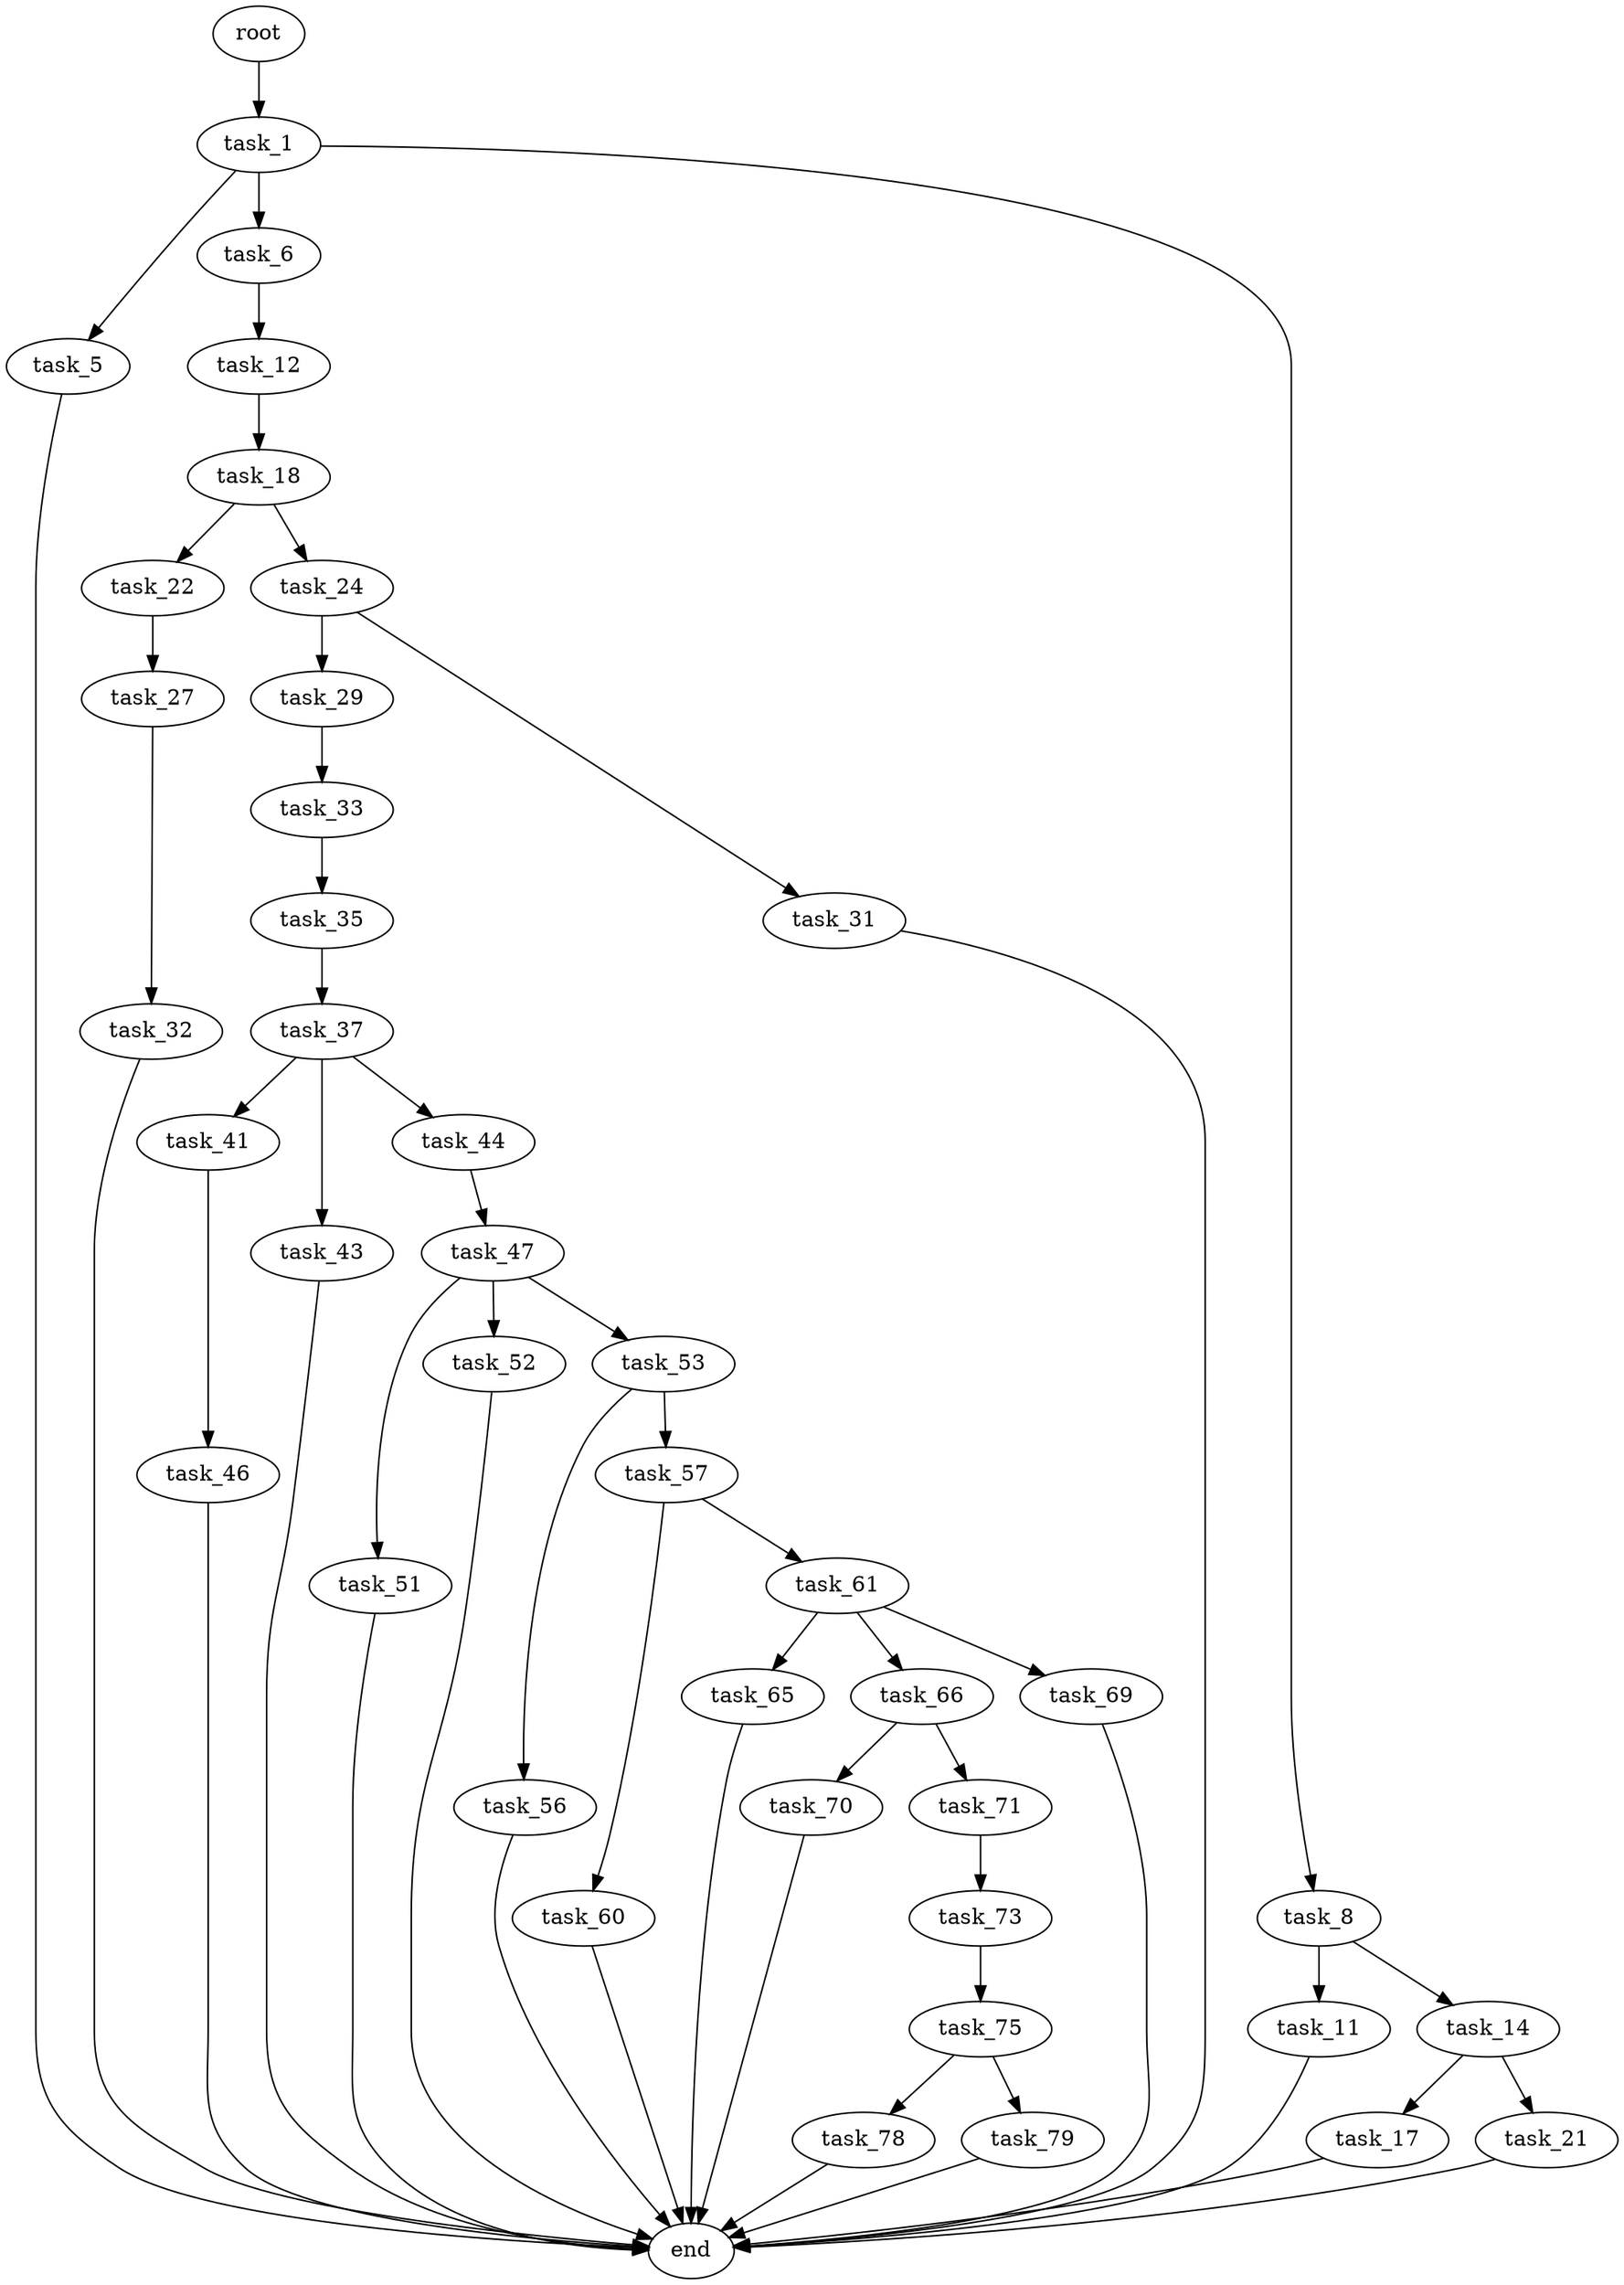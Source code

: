 digraph G {
  root [size="0.000000"];
  task_1 [size="1073741824000.000000"];
  task_5 [size="170211573975.000000"];
  task_6 [size="5786996394.000000"];
  task_8 [size="368293445632.000000"];
  end [size="0.000000"];
  task_12 [size="28991029248.000000"];
  task_11 [size="22078039423.000000"];
  task_14 [size="498421536808.000000"];
  task_18 [size="6090064720.000000"];
  task_17 [size="47088792872.000000"];
  task_21 [size="230848144359.000000"];
  task_22 [size="336089903482.000000"];
  task_24 [size="134217728000.000000"];
  task_27 [size="231928233984.000000"];
  task_29 [size="419676882383.000000"];
  task_31 [size="68719476736.000000"];
  task_32 [size="569619746613.000000"];
  task_33 [size="7984048216.000000"];
  task_35 [size="602871204.000000"];
  task_37 [size="68719476736.000000"];
  task_41 [size="28991029248.000000"];
  task_43 [size="317520173904.000000"];
  task_44 [size="202253865908.000000"];
  task_46 [size="28991029248.000000"];
  task_47 [size="7360574120.000000"];
  task_51 [size="782757789696.000000"];
  task_52 [size="991390576283.000000"];
  task_53 [size="24647231545.000000"];
  task_56 [size="368293445632.000000"];
  task_57 [size="368293445632.000000"];
  task_60 [size="319588636487.000000"];
  task_61 [size="1073741824000.000000"];
  task_65 [size="437565391322.000000"];
  task_66 [size="68719476736.000000"];
  task_69 [size="91752644038.000000"];
  task_70 [size="811530217784.000000"];
  task_71 [size="782757789696.000000"];
  task_73 [size="177638583772.000000"];
  task_75 [size="10066138870.000000"];
  task_78 [size="68719476736.000000"];
  task_79 [size="134217728000.000000"];

  root -> task_1 [size="1.000000"];
  task_1 -> task_5 [size="838860800.000000"];
  task_1 -> task_6 [size="838860800.000000"];
  task_1 -> task_8 [size="838860800.000000"];
  task_5 -> end [size="1.000000"];
  task_6 -> task_12 [size="134217728.000000"];
  task_8 -> task_11 [size="411041792.000000"];
  task_8 -> task_14 [size="411041792.000000"];
  task_12 -> task_18 [size="75497472.000000"];
  task_11 -> end [size="1.000000"];
  task_14 -> task_17 [size="536870912.000000"];
  task_14 -> task_21 [size="536870912.000000"];
  task_18 -> task_22 [size="134217728.000000"];
  task_18 -> task_24 [size="134217728.000000"];
  task_17 -> end [size="1.000000"];
  task_21 -> end [size="1.000000"];
  task_22 -> task_27 [size="679477248.000000"];
  task_24 -> task_29 [size="209715200.000000"];
  task_24 -> task_31 [size="209715200.000000"];
  task_27 -> task_32 [size="301989888.000000"];
  task_29 -> task_33 [size="301989888.000000"];
  task_31 -> end [size="1.000000"];
  task_32 -> end [size="1.000000"];
  task_33 -> task_35 [size="209715200.000000"];
  task_35 -> task_37 [size="33554432.000000"];
  task_37 -> task_41 [size="134217728.000000"];
  task_37 -> task_43 [size="134217728.000000"];
  task_37 -> task_44 [size="134217728.000000"];
  task_41 -> task_46 [size="75497472.000000"];
  task_43 -> end [size="1.000000"];
  task_44 -> task_47 [size="411041792.000000"];
  task_46 -> end [size="1.000000"];
  task_47 -> task_51 [size="134217728.000000"];
  task_47 -> task_52 [size="134217728.000000"];
  task_47 -> task_53 [size="134217728.000000"];
  task_51 -> end [size="1.000000"];
  task_52 -> end [size="1.000000"];
  task_53 -> task_56 [size="411041792.000000"];
  task_53 -> task_57 [size="411041792.000000"];
  task_56 -> end [size="1.000000"];
  task_57 -> task_60 [size="411041792.000000"];
  task_57 -> task_61 [size="411041792.000000"];
  task_60 -> end [size="1.000000"];
  task_61 -> task_65 [size="838860800.000000"];
  task_61 -> task_66 [size="838860800.000000"];
  task_61 -> task_69 [size="838860800.000000"];
  task_65 -> end [size="1.000000"];
  task_66 -> task_70 [size="134217728.000000"];
  task_66 -> task_71 [size="134217728.000000"];
  task_69 -> end [size="1.000000"];
  task_70 -> end [size="1.000000"];
  task_71 -> task_73 [size="679477248.000000"];
  task_73 -> task_75 [size="536870912.000000"];
  task_75 -> task_78 [size="536870912.000000"];
  task_75 -> task_79 [size="536870912.000000"];
  task_78 -> end [size="1.000000"];
  task_79 -> end [size="1.000000"];
}
